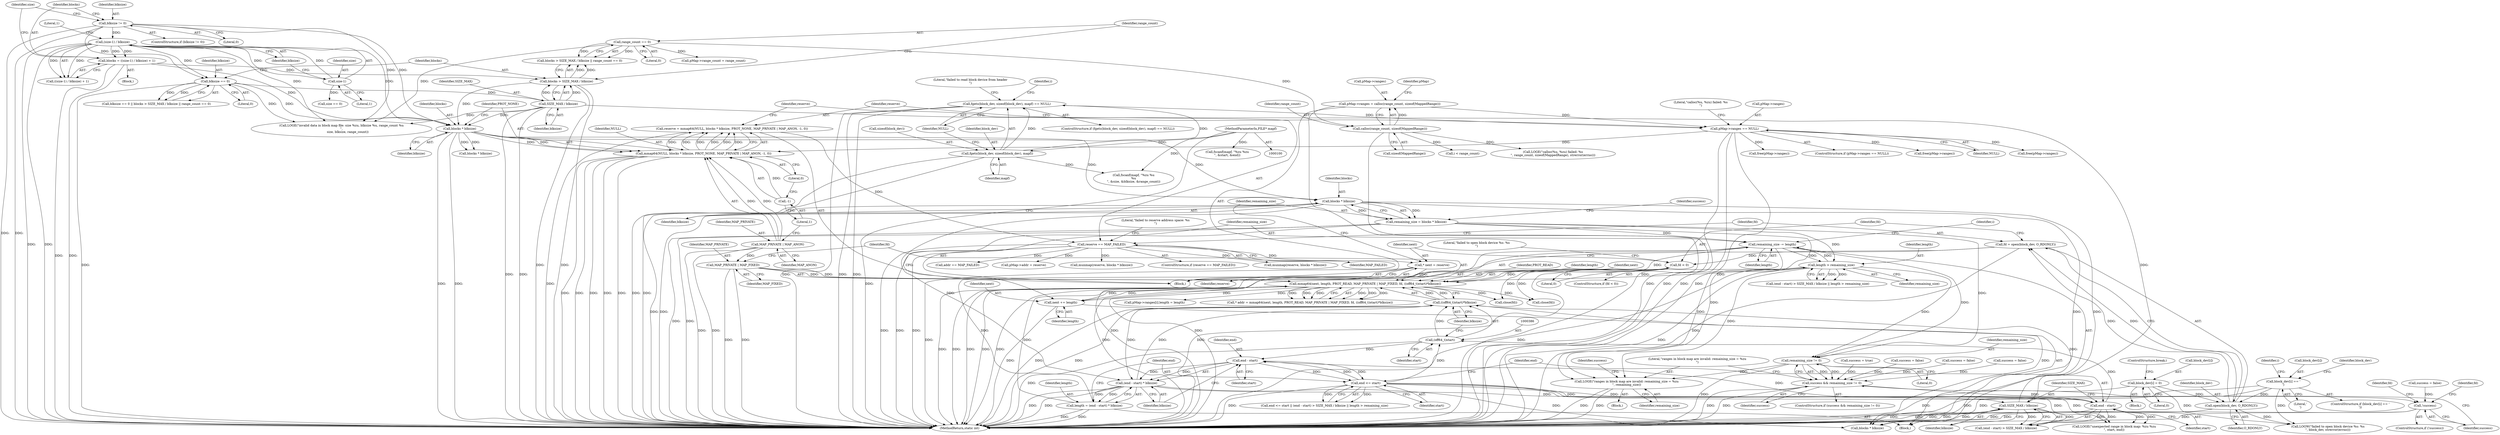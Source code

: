 digraph "0_Android_28a566f7731b4cb76d2a9ba16d997ac5aeb07dad@API" {
"1000430" [label="(Call,remaining_size != 0)"];
"1000424" [label="(Call,remaining_size -= length)"];
"1000376" [label="(Call,mmap64(next, length, PROT_READ, MAP_PRIVATE | MAP_FIXED, fd, ((off64_t)start)*blksize))"];
"1000297" [label="(Call,* next = reserve)"];
"1000253" [label="(Call,reserve == MAP_FAILED)"];
"1000238" [label="(Call,reserve = mmap64(NULL, blocks * blksize, PROT_NONE, MAP_PRIVATE | MAP_ANON, -1, 0))"];
"1000240" [label="(Call,mmap64(NULL, blocks * blksize, PROT_NONE, MAP_PRIVATE | MAP_ANON, -1, 0))"];
"1000221" [label="(Call,pMap->ranges == NULL)"];
"1000212" [label="(Call,pMap->ranges = calloc(range_count, sizeof(MappedRange)))"];
"1000216" [label="(Call,calloc(range_count, sizeof(MappedRange)))"];
"1000195" [label="(Call,range_count == 0)"];
"1000111" [label="(Call,fgets(block_dev, sizeof(block_dev), mapf) == NULL)"];
"1000112" [label="(Call,fgets(block_dev, sizeof(block_dev), mapf))"];
"1000101" [label="(MethodParameterIn,FILE* mapf)"];
"1000242" [label="(Call,blocks * blksize)"];
"1000171" [label="(Call,blocks = ((size-1) / blksize) + 1)"];
"1000174" [label="(Call,(size-1) / blksize)"];
"1000175" [label="(Call,size-1)"];
"1000167" [label="(Call,blksize != 0)"];
"1000190" [label="(Call,blocks > SIZE_MAX / blksize)"];
"1000192" [label="(Call,SIZE_MAX / blksize)"];
"1000186" [label="(Call,blksize == 0)"];
"1000246" [label="(Call,MAP_PRIVATE | MAP_ANON)"];
"1000249" [label="(Call,-1)"];
"1000421" [label="(Call,next += length)"];
"1000341" [label="(Call,length = (end - start) * blksize)"];
"1000343" [label="(Call,(end - start) * blksize)"];
"1000344" [label="(Call,end - start)"];
"1000355" [label="(Call,end - start)"];
"1000350" [label="(Call,end <= start)"];
"1000385" [label="(Call,(off64_t)start)"];
"1000303" [label="(Call,blocks * blksize)"];
"1000384" [label="(Call,((off64_t)start)*blksize)"];
"1000358" [label="(Call,SIZE_MAX / blksize)"];
"1000361" [label="(Call,length > remaining_size)"];
"1000301" [label="(Call,remaining_size = blocks * blksize)"];
"1000380" [label="(Call,MAP_PRIVATE | MAP_FIXED)"];
"1000275" [label="(Call,fd < 0)"];
"1000269" [label="(Call,fd = open(block_dev, O_RDONLY))"];
"1000271" [label="(Call,open(block_dev, O_RDONLY))"];
"1000142" [label="(Call,block_dev[i] = 0)"];
"1000136" [label="(Call,block_dev[i] == '\n')"];
"1000428" [label="(Call,success && remaining_size != 0)"];
"1000441" [label="(Call,!success)"];
"1000434" [label="(Call,LOGE(\"ranges in block map are invalid: remaining_size = %zu\n\", remaining_size))"];
"1000182" [label="(Call,size == 0)"];
"1000242" [label="(Call,blocks * blksize)"];
"1000385" [label="(Call,(off64_t)start)"];
"1000243" [label="(Identifier,blocks)"];
"1000349" [label="(Call,end <= start || (end - start) > SIZE_MAX / blksize || length > remaining_size)"];
"1000220" [label="(ControlStructure,if (pMap->ranges == NULL))"];
"1000445" [label="(Identifier,fd)"];
"1000258" [label="(Literal,\"failed to reserve address space: %s\n\")"];
"1000314" [label="(Call,i < range_count)"];
"1000186" [label="(Call,blksize == 0)"];
"1000362" [label="(Identifier,length)"];
"1000273" [label="(Identifier,O_RDONLY)"];
"1000422" [label="(Identifier,next)"];
"1000212" [label="(Call,pMap->ranges = calloc(range_count, sizeof(MappedRange)))"];
"1000137" [label="(Call,block_dev[i])"];
"1000270" [label="(Identifier,fd)"];
"1000381" [label="(Identifier,MAP_PRIVATE)"];
"1000301" [label="(Call,remaining_size = blocks * blksize)"];
"1000380" [label="(Call,MAP_PRIVATE | MAP_FIXED)"];
"1000117" [label="(Identifier,NULL)"];
"1000213" [label="(Call,pMap->ranges)"];
"1000277" [label="(Literal,0)"];
"1000141" [label="(Block,)"];
"1000271" [label="(Call,open(block_dev, O_RDONLY))"];
"1000390" [label="(Call,addr == MAP_FAILED)"];
"1000346" [label="(Identifier,start)"];
"1000460" [label="(Call,pMap->addr = reserve)"];
"1000146" [label="(Literal,0)"];
"1000441" [label="(Call,!success)"];
"1000217" [label="(Identifier,range_count)"];
"1000178" [label="(Identifier,blksize)"];
"1000240" [label="(Call,mmap64(NULL, blocks * blksize, PROT_NONE, MAP_PRIVATE | MAP_ANON, -1, 0))"];
"1000344" [label="(Call,end - start)"];
"1000304" [label="(Identifier,blocks)"];
"1000228" [label="(Literal,\"calloc(%u, %zu) failed: %s\n\")"];
"1000275" [label="(Call,fd < 0)"];
"1000241" [label="(Identifier,NULL)"];
"1000116" [label="(Identifier,mapf)"];
"1000426" [label="(Identifier,length)"];
"1000195" [label="(Call,range_count == 0)"];
"1000179" [label="(Literal,1)"];
"1000176" [label="(Identifier,size)"];
"1000114" [label="(Call,sizeof(block_dev))"];
"1000170" [label="(Block,)"];
"1000356" [label="(Identifier,end)"];
"1000431" [label="(Identifier,remaining_size)"];
"1000379" [label="(Identifier,PROT_READ)"];
"1000352" [label="(Identifier,start)"];
"1000227" [label="(Call,LOGE(\"calloc(%u, %zu) failed: %s\n\", range_count, sizeof(MappedRange), strerror(errno)))"];
"1000144" [label="(Identifier,block_dev)"];
"1000126" [label="(Identifier,i)"];
"1000319" [label="(Block,)"];
"1000247" [label="(Identifier,MAP_PRIVATE)"];
"1000177" [label="(Literal,1)"];
"1000446" [label="(Call,munmap(reserve, blocks * blksize))"];
"1000297" [label="(Call,* next = reserve)"];
"1000252" [label="(ControlStructure,if (reserve == MAP_FAILED))"];
"1000167" [label="(Call,blksize != 0)"];
"1000143" [label="(Call,block_dev[i])"];
"1000458" [label="(Call,close(fd))"];
"1000248" [label="(Identifier,MAP_ANON)"];
"1000171" [label="(Call,blocks = ((size-1) / blksize) + 1)"];
"1000189" [label="(Call,blocks > SIZE_MAX / blksize || range_count == 0)"];
"1000251" [label="(Literal,0)"];
"1000120" [label="(Literal,\"failed to read block device from header\n\")"];
"1000432" [label="(Literal,0)"];
"1000142" [label="(Call,block_dev[i] = 0)"];
"1000136" [label="(Call,block_dev[i] == '\n')"];
"1000216" [label="(Call,calloc(range_count, sizeof(MappedRange)))"];
"1000169" [label="(Literal,0)"];
"1000308" [label="(Identifier,success)"];
"1000245" [label="(Identifier,PROT_NONE)"];
"1000341" [label="(Call,length = (end - start) * blksize)"];
"1000433" [label="(Block,)"];
"1000168" [label="(Identifier,blksize)"];
"1000423" [label="(Identifier,length)"];
"1000451" [label="(Call,free(pMap->ranges))"];
"1000428" [label="(Call,success && remaining_size != 0)"];
"1000244" [label="(Identifier,blksize)"];
"1000383" [label="(Identifier,fd)"];
"1000272" [label="(Identifier,block_dev)"];
"1000365" [label="(Call,LOGE(\"unexpected range in block map: %zu %zu\n\", start, end))"];
"1000438" [label="(Identifier,success)"];
"1000192" [label="(Call,SIZE_MAX / blksize)"];
"1000343" [label="(Call,(end - start) * blksize)"];
"1000361" [label="(Call,length > remaining_size)"];
"1000378" [label="(Identifier,length)"];
"1000351" [label="(Identifier,end)"];
"1000425" [label="(Identifier,remaining_size)"];
"1000318" [label="(Identifier,i)"];
"1000444" [label="(Call,close(fd))"];
"1000279" [label="(Call,LOGW(\"failed to open block device %s: %s\n\", block_dev, strerror(errno)))"];
"1000436" [label="(Identifier,remaining_size)"];
"1000387" [label="(Identifier,start)"];
"1000175" [label="(Call,size-1)"];
"1000250" [label="(Literal,1)"];
"1000437" [label="(Call,success = false)"];
"1000427" [label="(ControlStructure,if (success && remaining_size != 0))"];
"1000345" [label="(Identifier,end)"];
"1000475" [label="(MethodReturn,static int)"];
"1000360" [label="(Identifier,blksize)"];
"1000249" [label="(Call,-1)"];
"1000222" [label="(Call,pMap->ranges)"];
"1000448" [label="(Call,blocks * blksize)"];
"1000303" [label="(Call,blocks * blksize)"];
"1000111" [label="(Call,fgets(block_dev, sizeof(block_dev), mapf) == NULL)"];
"1000110" [label="(ControlStructure,if (fgets(block_dev, sizeof(block_dev), mapf) == NULL))"];
"1000305" [label="(Identifier,blksize)"];
"1000190" [label="(Call,blocks > SIZE_MAX / blksize)"];
"1000359" [label="(Identifier,SIZE_MAX)"];
"1000101" [label="(MethodParameterIn,FILE* mapf)"];
"1000147" [label="(ControlStructure,break;)"];
"1000289" [label="(Call,free(pMap->ranges))"];
"1000354" [label="(Call,(end - start) > SIZE_MAX / blksize)"];
"1000299" [label="(Identifier,reserve)"];
"1000376" [label="(Call,mmap64(next, length, PROT_READ, MAP_PRIVATE | MAP_FIXED, fd, ((off64_t)start)*blksize))"];
"1000183" [label="(Identifier,size)"];
"1000133" [label="(Identifier,i)"];
"1000421" [label="(Call,next += length)"];
"1000103" [label="(Block,)"];
"1000347" [label="(Identifier,blksize)"];
"1000269" [label="(Call,fd = open(block_dev, O_RDONLY))"];
"1000253" [label="(Call,reserve == MAP_FAILED)"];
"1000358" [label="(Call,SIZE_MAX / blksize)"];
"1000274" [label="(ControlStructure,if (fd < 0))"];
"1000280" [label="(Literal,\"failed to open block device %s: %s\n\")"];
"1000174" [label="(Call,(size-1) / blksize)"];
"1000276" [label="(Identifier,fd)"];
"1000150" [label="(Call,fscanf(mapf, \"%zu %u\n%u\n\", &size, &blksize, &range_count))"];
"1000336" [label="(Call,success = false)"];
"1000384" [label="(Call,((off64_t)start)*blksize)"];
"1000342" [label="(Identifier,length)"];
"1000324" [label="(Call,fscanf(mapf, \"%zu %zu\n\", &start, &end))"];
"1000369" [label="(Call,success = false)"];
"1000254" [label="(Identifier,reserve)"];
"1000197" [label="(Literal,0)"];
"1000166" [label="(ControlStructure,if (blksize != 0))"];
"1000388" [label="(Identifier,blksize)"];
"1000188" [label="(Literal,0)"];
"1000382" [label="(Identifier,MAP_FIXED)"];
"1000307" [label="(Call,success = true)"];
"1000196" [label="(Identifier,range_count)"];
"1000355" [label="(Call,end - start)"];
"1000374" [label="(Call,* addr = mmap64(next, length, PROT_READ, MAP_PRIVATE | MAP_FIXED, fd, ((off64_t)start)*blksize))"];
"1000221" [label="(Call,pMap->ranges == NULL)"];
"1000246" [label="(Call,MAP_PRIVATE | MAP_ANON)"];
"1000191" [label="(Identifier,blocks)"];
"1000424" [label="(Call,remaining_size -= length)"];
"1000223" [label="(Identifier,pMap)"];
"1000194" [label="(Identifier,blksize)"];
"1000284" [label="(Call,munmap(reserve, blocks * blksize))"];
"1000225" [label="(Identifier,NULL)"];
"1000140" [label="(Literal,'\n')"];
"1000286" [label="(Call,blocks * blksize)"];
"1000113" [label="(Identifier,block_dev)"];
"1000353" [label="(Call,(end - start) > SIZE_MAX / blksize || length > remaining_size)"];
"1000135" [label="(ControlStructure,if (block_dev[i] == '\n'))"];
"1000298" [label="(Identifier,next)"];
"1000207" [label="(Call,pMap->range_count = range_count)"];
"1000187" [label="(Identifier,blksize)"];
"1000377" [label="(Identifier,next)"];
"1000112" [label="(Call,fgets(block_dev, sizeof(block_dev), mapf))"];
"1000255" [label="(Identifier,MAP_FAILED)"];
"1000429" [label="(Identifier,success)"];
"1000350" [label="(Call,end <= start)"];
"1000238" [label="(Call,reserve = mmap64(NULL, blocks * blksize, PROT_NONE, MAP_PRIVATE | MAP_ANON, -1, 0))"];
"1000434" [label="(Call,LOGE(\"ranges in block map are invalid: remaining_size = %zu\n\", remaining_size))"];
"1000399" [label="(Call,success = false)"];
"1000430" [label="(Call,remaining_size != 0)"];
"1000412" [label="(Call,pMap->ranges[i].length = length)"];
"1000261" [label="(Call,free(pMap->ranges))"];
"1000357" [label="(Identifier,start)"];
"1000218" [label="(Call,sizeof(MappedRange))"];
"1000173" [label="(Call,((size-1) / blksize) + 1)"];
"1000440" [label="(ControlStructure,if (!success))"];
"1000459" [label="(Identifier,fd)"];
"1000172" [label="(Identifier,blocks)"];
"1000185" [label="(Call,blksize == 0 || blocks > SIZE_MAX / blksize || range_count == 0)"];
"1000199" [label="(Call,LOGE(\"invalid data in block map file: size %zu, blksize %u, range_count %u\n\",\n             size, blksize, range_count))"];
"1000193" [label="(Identifier,SIZE_MAX)"];
"1000363" [label="(Identifier,remaining_size)"];
"1000435" [label="(Literal,\"ranges in block map are invalid: remaining_size = %zu\n\")"];
"1000302" [label="(Identifier,remaining_size)"];
"1000239" [label="(Identifier,reserve)"];
"1000442" [label="(Identifier,success)"];
"1000430" -> "1000428"  [label="AST: "];
"1000430" -> "1000432"  [label="CFG: "];
"1000431" -> "1000430"  [label="AST: "];
"1000432" -> "1000430"  [label="AST: "];
"1000428" -> "1000430"  [label="CFG: "];
"1000430" -> "1000475"  [label="DDG: "];
"1000430" -> "1000428"  [label="DDG: "];
"1000430" -> "1000428"  [label="DDG: "];
"1000424" -> "1000430"  [label="DDG: "];
"1000301" -> "1000430"  [label="DDG: "];
"1000361" -> "1000430"  [label="DDG: "];
"1000430" -> "1000434"  [label="DDG: "];
"1000424" -> "1000319"  [label="AST: "];
"1000424" -> "1000426"  [label="CFG: "];
"1000425" -> "1000424"  [label="AST: "];
"1000426" -> "1000424"  [label="AST: "];
"1000318" -> "1000424"  [label="CFG: "];
"1000424" -> "1000475"  [label="DDG: "];
"1000424" -> "1000475"  [label="DDG: "];
"1000424" -> "1000361"  [label="DDG: "];
"1000376" -> "1000424"  [label="DDG: "];
"1000301" -> "1000424"  [label="DDG: "];
"1000361" -> "1000424"  [label="DDG: "];
"1000424" -> "1000434"  [label="DDG: "];
"1000376" -> "1000374"  [label="AST: "];
"1000376" -> "1000384"  [label="CFG: "];
"1000377" -> "1000376"  [label="AST: "];
"1000378" -> "1000376"  [label="AST: "];
"1000379" -> "1000376"  [label="AST: "];
"1000380" -> "1000376"  [label="AST: "];
"1000383" -> "1000376"  [label="AST: "];
"1000384" -> "1000376"  [label="AST: "];
"1000374" -> "1000376"  [label="CFG: "];
"1000376" -> "1000475"  [label="DDG: "];
"1000376" -> "1000475"  [label="DDG: "];
"1000376" -> "1000475"  [label="DDG: "];
"1000376" -> "1000475"  [label="DDG: "];
"1000376" -> "1000475"  [label="DDG: "];
"1000376" -> "1000374"  [label="DDG: "];
"1000376" -> "1000374"  [label="DDG: "];
"1000376" -> "1000374"  [label="DDG: "];
"1000376" -> "1000374"  [label="DDG: "];
"1000376" -> "1000374"  [label="DDG: "];
"1000376" -> "1000374"  [label="DDG: "];
"1000297" -> "1000376"  [label="DDG: "];
"1000421" -> "1000376"  [label="DDG: "];
"1000341" -> "1000376"  [label="DDG: "];
"1000361" -> "1000376"  [label="DDG: "];
"1000380" -> "1000376"  [label="DDG: "];
"1000380" -> "1000376"  [label="DDG: "];
"1000275" -> "1000376"  [label="DDG: "];
"1000384" -> "1000376"  [label="DDG: "];
"1000384" -> "1000376"  [label="DDG: "];
"1000376" -> "1000412"  [label="DDG: "];
"1000376" -> "1000421"  [label="DDG: "];
"1000376" -> "1000421"  [label="DDG: "];
"1000376" -> "1000444"  [label="DDG: "];
"1000376" -> "1000458"  [label="DDG: "];
"1000297" -> "1000103"  [label="AST: "];
"1000297" -> "1000299"  [label="CFG: "];
"1000298" -> "1000297"  [label="AST: "];
"1000299" -> "1000297"  [label="AST: "];
"1000302" -> "1000297"  [label="CFG: "];
"1000297" -> "1000475"  [label="DDG: "];
"1000253" -> "1000297"  [label="DDG: "];
"1000253" -> "1000252"  [label="AST: "];
"1000253" -> "1000255"  [label="CFG: "];
"1000254" -> "1000253"  [label="AST: "];
"1000255" -> "1000253"  [label="AST: "];
"1000258" -> "1000253"  [label="CFG: "];
"1000270" -> "1000253"  [label="CFG: "];
"1000253" -> "1000475"  [label="DDG: "];
"1000253" -> "1000475"  [label="DDG: "];
"1000253" -> "1000475"  [label="DDG: "];
"1000238" -> "1000253"  [label="DDG: "];
"1000253" -> "1000284"  [label="DDG: "];
"1000253" -> "1000390"  [label="DDG: "];
"1000253" -> "1000446"  [label="DDG: "];
"1000253" -> "1000460"  [label="DDG: "];
"1000238" -> "1000103"  [label="AST: "];
"1000238" -> "1000240"  [label="CFG: "];
"1000239" -> "1000238"  [label="AST: "];
"1000240" -> "1000238"  [label="AST: "];
"1000254" -> "1000238"  [label="CFG: "];
"1000238" -> "1000475"  [label="DDG: "];
"1000240" -> "1000238"  [label="DDG: "];
"1000240" -> "1000238"  [label="DDG: "];
"1000240" -> "1000238"  [label="DDG: "];
"1000240" -> "1000238"  [label="DDG: "];
"1000240" -> "1000238"  [label="DDG: "];
"1000240" -> "1000238"  [label="DDG: "];
"1000240" -> "1000251"  [label="CFG: "];
"1000241" -> "1000240"  [label="AST: "];
"1000242" -> "1000240"  [label="AST: "];
"1000245" -> "1000240"  [label="AST: "];
"1000246" -> "1000240"  [label="AST: "];
"1000249" -> "1000240"  [label="AST: "];
"1000251" -> "1000240"  [label="AST: "];
"1000240" -> "1000475"  [label="DDG: "];
"1000240" -> "1000475"  [label="DDG: "];
"1000240" -> "1000475"  [label="DDG: "];
"1000240" -> "1000475"  [label="DDG: "];
"1000240" -> "1000475"  [label="DDG: "];
"1000221" -> "1000240"  [label="DDG: "];
"1000242" -> "1000240"  [label="DDG: "];
"1000242" -> "1000240"  [label="DDG: "];
"1000246" -> "1000240"  [label="DDG: "];
"1000246" -> "1000240"  [label="DDG: "];
"1000249" -> "1000240"  [label="DDG: "];
"1000221" -> "1000220"  [label="AST: "];
"1000221" -> "1000225"  [label="CFG: "];
"1000222" -> "1000221"  [label="AST: "];
"1000225" -> "1000221"  [label="AST: "];
"1000228" -> "1000221"  [label="CFG: "];
"1000239" -> "1000221"  [label="CFG: "];
"1000221" -> "1000475"  [label="DDG: "];
"1000221" -> "1000475"  [label="DDG: "];
"1000221" -> "1000475"  [label="DDG: "];
"1000212" -> "1000221"  [label="DDG: "];
"1000111" -> "1000221"  [label="DDG: "];
"1000221" -> "1000261"  [label="DDG: "];
"1000221" -> "1000289"  [label="DDG: "];
"1000221" -> "1000451"  [label="DDG: "];
"1000212" -> "1000103"  [label="AST: "];
"1000212" -> "1000216"  [label="CFG: "];
"1000213" -> "1000212"  [label="AST: "];
"1000216" -> "1000212"  [label="AST: "];
"1000223" -> "1000212"  [label="CFG: "];
"1000212" -> "1000475"  [label="DDG: "];
"1000216" -> "1000212"  [label="DDG: "];
"1000216" -> "1000218"  [label="CFG: "];
"1000217" -> "1000216"  [label="AST: "];
"1000218" -> "1000216"  [label="AST: "];
"1000216" -> "1000475"  [label="DDG: "];
"1000195" -> "1000216"  [label="DDG: "];
"1000216" -> "1000227"  [label="DDG: "];
"1000216" -> "1000314"  [label="DDG: "];
"1000195" -> "1000189"  [label="AST: "];
"1000195" -> "1000197"  [label="CFG: "];
"1000196" -> "1000195"  [label="AST: "];
"1000197" -> "1000195"  [label="AST: "];
"1000189" -> "1000195"  [label="CFG: "];
"1000195" -> "1000189"  [label="DDG: "];
"1000195" -> "1000189"  [label="DDG: "];
"1000195" -> "1000199"  [label="DDG: "];
"1000195" -> "1000207"  [label="DDG: "];
"1000111" -> "1000110"  [label="AST: "];
"1000111" -> "1000117"  [label="CFG: "];
"1000112" -> "1000111"  [label="AST: "];
"1000117" -> "1000111"  [label="AST: "];
"1000120" -> "1000111"  [label="CFG: "];
"1000126" -> "1000111"  [label="CFG: "];
"1000111" -> "1000475"  [label="DDG: "];
"1000111" -> "1000475"  [label="DDG: "];
"1000111" -> "1000475"  [label="DDG: "];
"1000112" -> "1000111"  [label="DDG: "];
"1000112" -> "1000111"  [label="DDG: "];
"1000112" -> "1000116"  [label="CFG: "];
"1000113" -> "1000112"  [label="AST: "];
"1000114" -> "1000112"  [label="AST: "];
"1000116" -> "1000112"  [label="AST: "];
"1000117" -> "1000112"  [label="CFG: "];
"1000112" -> "1000475"  [label="DDG: "];
"1000112" -> "1000475"  [label="DDG: "];
"1000101" -> "1000112"  [label="DDG: "];
"1000112" -> "1000150"  [label="DDG: "];
"1000101" -> "1000100"  [label="AST: "];
"1000101" -> "1000475"  [label="DDG: "];
"1000101" -> "1000150"  [label="DDG: "];
"1000101" -> "1000324"  [label="DDG: "];
"1000242" -> "1000244"  [label="CFG: "];
"1000243" -> "1000242"  [label="AST: "];
"1000244" -> "1000242"  [label="AST: "];
"1000245" -> "1000242"  [label="CFG: "];
"1000242" -> "1000475"  [label="DDG: "];
"1000242" -> "1000475"  [label="DDG: "];
"1000171" -> "1000242"  [label="DDG: "];
"1000190" -> "1000242"  [label="DDG: "];
"1000174" -> "1000242"  [label="DDG: "];
"1000167" -> "1000242"  [label="DDG: "];
"1000186" -> "1000242"  [label="DDG: "];
"1000192" -> "1000242"  [label="DDG: "];
"1000242" -> "1000286"  [label="DDG: "];
"1000242" -> "1000286"  [label="DDG: "];
"1000242" -> "1000303"  [label="DDG: "];
"1000242" -> "1000303"  [label="DDG: "];
"1000171" -> "1000170"  [label="AST: "];
"1000171" -> "1000173"  [label="CFG: "];
"1000172" -> "1000171"  [label="AST: "];
"1000173" -> "1000171"  [label="AST: "];
"1000183" -> "1000171"  [label="CFG: "];
"1000171" -> "1000475"  [label="DDG: "];
"1000171" -> "1000475"  [label="DDG: "];
"1000174" -> "1000171"  [label="DDG: "];
"1000174" -> "1000171"  [label="DDG: "];
"1000171" -> "1000190"  [label="DDG: "];
"1000174" -> "1000173"  [label="AST: "];
"1000174" -> "1000178"  [label="CFG: "];
"1000175" -> "1000174"  [label="AST: "];
"1000178" -> "1000174"  [label="AST: "];
"1000179" -> "1000174"  [label="CFG: "];
"1000174" -> "1000475"  [label="DDG: "];
"1000174" -> "1000475"  [label="DDG: "];
"1000174" -> "1000173"  [label="DDG: "];
"1000174" -> "1000173"  [label="DDG: "];
"1000175" -> "1000174"  [label="DDG: "];
"1000175" -> "1000174"  [label="DDG: "];
"1000167" -> "1000174"  [label="DDG: "];
"1000174" -> "1000186"  [label="DDG: "];
"1000174" -> "1000199"  [label="DDG: "];
"1000175" -> "1000177"  [label="CFG: "];
"1000176" -> "1000175"  [label="AST: "];
"1000177" -> "1000175"  [label="AST: "];
"1000178" -> "1000175"  [label="CFG: "];
"1000175" -> "1000182"  [label="DDG: "];
"1000167" -> "1000166"  [label="AST: "];
"1000167" -> "1000169"  [label="CFG: "];
"1000168" -> "1000167"  [label="AST: "];
"1000169" -> "1000167"  [label="AST: "];
"1000172" -> "1000167"  [label="CFG: "];
"1000183" -> "1000167"  [label="CFG: "];
"1000167" -> "1000475"  [label="DDG: "];
"1000167" -> "1000475"  [label="DDG: "];
"1000167" -> "1000186"  [label="DDG: "];
"1000167" -> "1000199"  [label="DDG: "];
"1000190" -> "1000189"  [label="AST: "];
"1000190" -> "1000192"  [label="CFG: "];
"1000191" -> "1000190"  [label="AST: "];
"1000192" -> "1000190"  [label="AST: "];
"1000196" -> "1000190"  [label="CFG: "];
"1000189" -> "1000190"  [label="CFG: "];
"1000190" -> "1000475"  [label="DDG: "];
"1000190" -> "1000475"  [label="DDG: "];
"1000190" -> "1000189"  [label="DDG: "];
"1000190" -> "1000189"  [label="DDG: "];
"1000192" -> "1000190"  [label="DDG: "];
"1000192" -> "1000190"  [label="DDG: "];
"1000192" -> "1000194"  [label="CFG: "];
"1000193" -> "1000192"  [label="AST: "];
"1000194" -> "1000192"  [label="AST: "];
"1000192" -> "1000475"  [label="DDG: "];
"1000192" -> "1000475"  [label="DDG: "];
"1000186" -> "1000192"  [label="DDG: "];
"1000192" -> "1000199"  [label="DDG: "];
"1000192" -> "1000358"  [label="DDG: "];
"1000186" -> "1000185"  [label="AST: "];
"1000186" -> "1000188"  [label="CFG: "];
"1000187" -> "1000186"  [label="AST: "];
"1000188" -> "1000186"  [label="AST: "];
"1000191" -> "1000186"  [label="CFG: "];
"1000185" -> "1000186"  [label="CFG: "];
"1000186" -> "1000475"  [label="DDG: "];
"1000186" -> "1000185"  [label="DDG: "];
"1000186" -> "1000185"  [label="DDG: "];
"1000186" -> "1000199"  [label="DDG: "];
"1000246" -> "1000248"  [label="CFG: "];
"1000247" -> "1000246"  [label="AST: "];
"1000248" -> "1000246"  [label="AST: "];
"1000250" -> "1000246"  [label="CFG: "];
"1000246" -> "1000475"  [label="DDG: "];
"1000246" -> "1000475"  [label="DDG: "];
"1000246" -> "1000380"  [label="DDG: "];
"1000249" -> "1000250"  [label="CFG: "];
"1000250" -> "1000249"  [label="AST: "];
"1000251" -> "1000249"  [label="CFG: "];
"1000421" -> "1000319"  [label="AST: "];
"1000421" -> "1000423"  [label="CFG: "];
"1000422" -> "1000421"  [label="AST: "];
"1000423" -> "1000421"  [label="AST: "];
"1000425" -> "1000421"  [label="CFG: "];
"1000421" -> "1000475"  [label="DDG: "];
"1000341" -> "1000319"  [label="AST: "];
"1000341" -> "1000343"  [label="CFG: "];
"1000342" -> "1000341"  [label="AST: "];
"1000343" -> "1000341"  [label="AST: "];
"1000351" -> "1000341"  [label="CFG: "];
"1000341" -> "1000475"  [label="DDG: "];
"1000341" -> "1000475"  [label="DDG: "];
"1000343" -> "1000341"  [label="DDG: "];
"1000343" -> "1000341"  [label="DDG: "];
"1000341" -> "1000361"  [label="DDG: "];
"1000343" -> "1000347"  [label="CFG: "];
"1000344" -> "1000343"  [label="AST: "];
"1000347" -> "1000343"  [label="AST: "];
"1000343" -> "1000475"  [label="DDG: "];
"1000343" -> "1000475"  [label="DDG: "];
"1000344" -> "1000343"  [label="DDG: "];
"1000344" -> "1000343"  [label="DDG: "];
"1000303" -> "1000343"  [label="DDG: "];
"1000384" -> "1000343"  [label="DDG: "];
"1000343" -> "1000358"  [label="DDG: "];
"1000343" -> "1000384"  [label="DDG: "];
"1000343" -> "1000448"  [label="DDG: "];
"1000344" -> "1000346"  [label="CFG: "];
"1000345" -> "1000344"  [label="AST: "];
"1000346" -> "1000344"  [label="AST: "];
"1000347" -> "1000344"  [label="CFG: "];
"1000355" -> "1000344"  [label="DDG: "];
"1000350" -> "1000344"  [label="DDG: "];
"1000385" -> "1000344"  [label="DDG: "];
"1000344" -> "1000350"  [label="DDG: "];
"1000344" -> "1000350"  [label="DDG: "];
"1000355" -> "1000354"  [label="AST: "];
"1000355" -> "1000357"  [label="CFG: "];
"1000356" -> "1000355"  [label="AST: "];
"1000357" -> "1000355"  [label="AST: "];
"1000359" -> "1000355"  [label="CFG: "];
"1000355" -> "1000475"  [label="DDG: "];
"1000355" -> "1000354"  [label="DDG: "];
"1000355" -> "1000354"  [label="DDG: "];
"1000350" -> "1000355"  [label="DDG: "];
"1000350" -> "1000355"  [label="DDG: "];
"1000355" -> "1000365"  [label="DDG: "];
"1000355" -> "1000365"  [label="DDG: "];
"1000355" -> "1000385"  [label="DDG: "];
"1000350" -> "1000349"  [label="AST: "];
"1000350" -> "1000352"  [label="CFG: "];
"1000351" -> "1000350"  [label="AST: "];
"1000352" -> "1000350"  [label="AST: "];
"1000356" -> "1000350"  [label="CFG: "];
"1000349" -> "1000350"  [label="CFG: "];
"1000350" -> "1000475"  [label="DDG: "];
"1000350" -> "1000349"  [label="DDG: "];
"1000350" -> "1000349"  [label="DDG: "];
"1000350" -> "1000365"  [label="DDG: "];
"1000350" -> "1000365"  [label="DDG: "];
"1000350" -> "1000385"  [label="DDG: "];
"1000385" -> "1000384"  [label="AST: "];
"1000385" -> "1000387"  [label="CFG: "];
"1000386" -> "1000385"  [label="AST: "];
"1000387" -> "1000385"  [label="AST: "];
"1000388" -> "1000385"  [label="CFG: "];
"1000385" -> "1000475"  [label="DDG: "];
"1000385" -> "1000384"  [label="DDG: "];
"1000303" -> "1000301"  [label="AST: "];
"1000303" -> "1000305"  [label="CFG: "];
"1000304" -> "1000303"  [label="AST: "];
"1000305" -> "1000303"  [label="AST: "];
"1000301" -> "1000303"  [label="CFG: "];
"1000303" -> "1000475"  [label="DDG: "];
"1000303" -> "1000475"  [label="DDG: "];
"1000303" -> "1000301"  [label="DDG: "];
"1000303" -> "1000301"  [label="DDG: "];
"1000303" -> "1000448"  [label="DDG: "];
"1000303" -> "1000448"  [label="DDG: "];
"1000384" -> "1000388"  [label="CFG: "];
"1000388" -> "1000384"  [label="AST: "];
"1000384" -> "1000475"  [label="DDG: "];
"1000384" -> "1000475"  [label="DDG: "];
"1000358" -> "1000384"  [label="DDG: "];
"1000384" -> "1000448"  [label="DDG: "];
"1000358" -> "1000354"  [label="AST: "];
"1000358" -> "1000360"  [label="CFG: "];
"1000359" -> "1000358"  [label="AST: "];
"1000360" -> "1000358"  [label="AST: "];
"1000354" -> "1000358"  [label="CFG: "];
"1000358" -> "1000475"  [label="DDG: "];
"1000358" -> "1000475"  [label="DDG: "];
"1000358" -> "1000354"  [label="DDG: "];
"1000358" -> "1000354"  [label="DDG: "];
"1000358" -> "1000448"  [label="DDG: "];
"1000361" -> "1000353"  [label="AST: "];
"1000361" -> "1000363"  [label="CFG: "];
"1000362" -> "1000361"  [label="AST: "];
"1000363" -> "1000361"  [label="AST: "];
"1000353" -> "1000361"  [label="CFG: "];
"1000361" -> "1000475"  [label="DDG: "];
"1000361" -> "1000475"  [label="DDG: "];
"1000361" -> "1000353"  [label="DDG: "];
"1000361" -> "1000353"  [label="DDG: "];
"1000301" -> "1000361"  [label="DDG: "];
"1000361" -> "1000434"  [label="DDG: "];
"1000301" -> "1000103"  [label="AST: "];
"1000302" -> "1000301"  [label="AST: "];
"1000308" -> "1000301"  [label="CFG: "];
"1000301" -> "1000475"  [label="DDG: "];
"1000301" -> "1000475"  [label="DDG: "];
"1000301" -> "1000434"  [label="DDG: "];
"1000380" -> "1000382"  [label="CFG: "];
"1000381" -> "1000380"  [label="AST: "];
"1000382" -> "1000380"  [label="AST: "];
"1000383" -> "1000380"  [label="CFG: "];
"1000380" -> "1000475"  [label="DDG: "];
"1000380" -> "1000475"  [label="DDG: "];
"1000275" -> "1000274"  [label="AST: "];
"1000275" -> "1000277"  [label="CFG: "];
"1000276" -> "1000275"  [label="AST: "];
"1000277" -> "1000275"  [label="AST: "];
"1000280" -> "1000275"  [label="CFG: "];
"1000298" -> "1000275"  [label="CFG: "];
"1000275" -> "1000475"  [label="DDG: "];
"1000275" -> "1000475"  [label="DDG: "];
"1000269" -> "1000275"  [label="DDG: "];
"1000275" -> "1000444"  [label="DDG: "];
"1000275" -> "1000458"  [label="DDG: "];
"1000269" -> "1000103"  [label="AST: "];
"1000269" -> "1000271"  [label="CFG: "];
"1000270" -> "1000269"  [label="AST: "];
"1000271" -> "1000269"  [label="AST: "];
"1000276" -> "1000269"  [label="CFG: "];
"1000269" -> "1000475"  [label="DDG: "];
"1000271" -> "1000269"  [label="DDG: "];
"1000271" -> "1000269"  [label="DDG: "];
"1000271" -> "1000273"  [label="CFG: "];
"1000272" -> "1000271"  [label="AST: "];
"1000273" -> "1000271"  [label="AST: "];
"1000271" -> "1000475"  [label="DDG: "];
"1000271" -> "1000475"  [label="DDG: "];
"1000142" -> "1000271"  [label="DDG: "];
"1000136" -> "1000271"  [label="DDG: "];
"1000271" -> "1000279"  [label="DDG: "];
"1000142" -> "1000141"  [label="AST: "];
"1000142" -> "1000146"  [label="CFG: "];
"1000143" -> "1000142"  [label="AST: "];
"1000146" -> "1000142"  [label="AST: "];
"1000147" -> "1000142"  [label="CFG: "];
"1000142" -> "1000475"  [label="DDG: "];
"1000142" -> "1000279"  [label="DDG: "];
"1000136" -> "1000135"  [label="AST: "];
"1000136" -> "1000140"  [label="CFG: "];
"1000137" -> "1000136"  [label="AST: "];
"1000140" -> "1000136"  [label="AST: "];
"1000144" -> "1000136"  [label="CFG: "];
"1000133" -> "1000136"  [label="CFG: "];
"1000136" -> "1000475"  [label="DDG: "];
"1000136" -> "1000475"  [label="DDG: "];
"1000136" -> "1000279"  [label="DDG: "];
"1000428" -> "1000427"  [label="AST: "];
"1000428" -> "1000429"  [label="CFG: "];
"1000429" -> "1000428"  [label="AST: "];
"1000435" -> "1000428"  [label="CFG: "];
"1000442" -> "1000428"  [label="CFG: "];
"1000428" -> "1000475"  [label="DDG: "];
"1000428" -> "1000475"  [label="DDG: "];
"1000369" -> "1000428"  [label="DDG: "];
"1000399" -> "1000428"  [label="DDG: "];
"1000307" -> "1000428"  [label="DDG: "];
"1000336" -> "1000428"  [label="DDG: "];
"1000428" -> "1000441"  [label="DDG: "];
"1000441" -> "1000440"  [label="AST: "];
"1000441" -> "1000442"  [label="CFG: "];
"1000442" -> "1000441"  [label="AST: "];
"1000445" -> "1000441"  [label="CFG: "];
"1000459" -> "1000441"  [label="CFG: "];
"1000441" -> "1000475"  [label="DDG: "];
"1000441" -> "1000475"  [label="DDG: "];
"1000437" -> "1000441"  [label="DDG: "];
"1000434" -> "1000433"  [label="AST: "];
"1000434" -> "1000436"  [label="CFG: "];
"1000435" -> "1000434"  [label="AST: "];
"1000436" -> "1000434"  [label="AST: "];
"1000438" -> "1000434"  [label="CFG: "];
"1000434" -> "1000475"  [label="DDG: "];
"1000434" -> "1000475"  [label="DDG: "];
}
